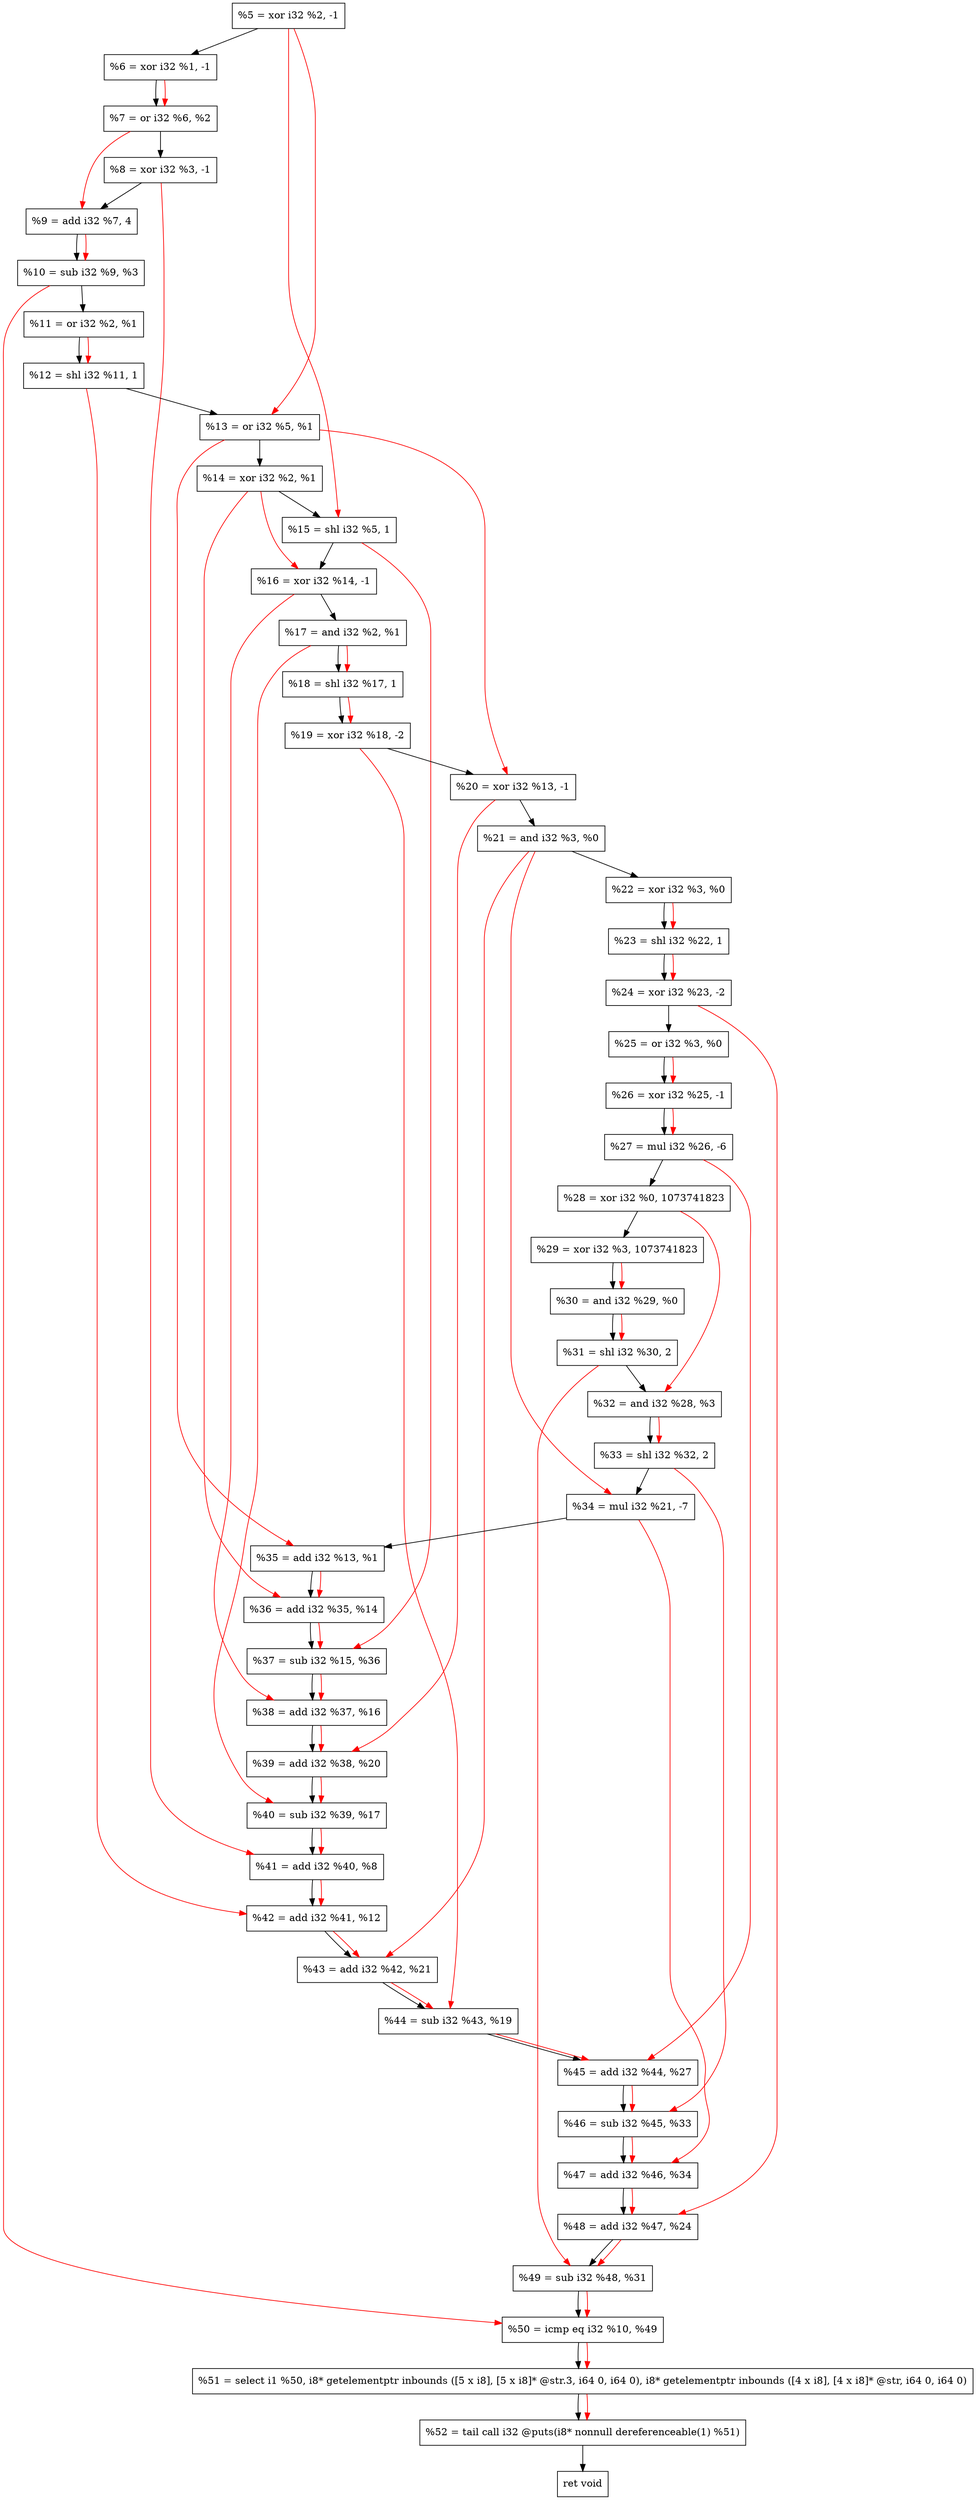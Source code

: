 digraph "DFG for'crackme' function" {
	Node0x16f3d40[shape=record, label="  %5 = xor i32 %2, -1"];
	Node0x16f3db0[shape=record, label="  %6 = xor i32 %1, -1"];
	Node0x16f3e20[shape=record, label="  %7 = or i32 %6, %2"];
	Node0x16f3e90[shape=record, label="  %8 = xor i32 %3, -1"];
	Node0x16f3f30[shape=record, label="  %9 = add i32 %7, 4"];
	Node0x16f3fa0[shape=record, label="  %10 = sub i32 %9, %3"];
	Node0x16f4010[shape=record, label="  %11 = or i32 %2, %1"];
	Node0x16f40b0[shape=record, label="  %12 = shl i32 %11, 1"];
	Node0x16f4120[shape=record, label="  %13 = or i32 %5, %1"];
	Node0x16f4190[shape=record, label="  %14 = xor i32 %2, %1"];
	Node0x16f4200[shape=record, label="  %15 = shl i32 %5, 1"];
	Node0x16f4270[shape=record, label="  %16 = xor i32 %14, -1"];
	Node0x16f42e0[shape=record, label="  %17 = and i32 %2, %1"];
	Node0x16f4350[shape=record, label="  %18 = shl i32 %17, 1"];
	Node0x16f43f0[shape=record, label="  %19 = xor i32 %18, -2"];
	Node0x16f4460[shape=record, label="  %20 = xor i32 %13, -1"];
	Node0x16f44d0[shape=record, label="  %21 = and i32 %3, %0"];
	Node0x16f4540[shape=record, label="  %22 = xor i32 %3, %0"];
	Node0x16f45b0[shape=record, label="  %23 = shl i32 %22, 1"];
	Node0x16f4620[shape=record, label="  %24 = xor i32 %23, -2"];
	Node0x16f4690[shape=record, label="  %25 = or i32 %3, %0"];
	Node0x16f4700[shape=record, label="  %26 = xor i32 %25, -1"];
	Node0x16f47a0[shape=record, label="  %27 = mul i32 %26, -6"];
	Node0x16f4840[shape=record, label="  %28 = xor i32 %0, 1073741823"];
	Node0x16f48b0[shape=record, label="  %29 = xor i32 %3, 1073741823"];
	Node0x16f4920[shape=record, label="  %30 = and i32 %29, %0"];
	Node0x16f49c0[shape=record, label="  %31 = shl i32 %30, 2"];
	Node0x16f4a30[shape=record, label="  %32 = and i32 %28, %3"];
	Node0x16f4cb0[shape=record, label="  %33 = shl i32 %32, 2"];
	Node0x16f4d50[shape=record, label="  %34 = mul i32 %21, -7"];
	Node0x16f4dc0[shape=record, label="  %35 = add i32 %13, %1"];
	Node0x16f4e30[shape=record, label="  %36 = add i32 %35, %14"];
	Node0x16f4ea0[shape=record, label="  %37 = sub i32 %15, %36"];
	Node0x16f4f10[shape=record, label="  %38 = add i32 %37, %16"];
	Node0x16f4f80[shape=record, label="  %39 = add i32 %38, %20"];
	Node0x16f4ff0[shape=record, label="  %40 = sub i32 %39, %17"];
	Node0x16f5060[shape=record, label="  %41 = add i32 %40, %8"];
	Node0x16f50d0[shape=record, label="  %42 = add i32 %41, %12"];
	Node0x16f5140[shape=record, label="  %43 = add i32 %42, %21"];
	Node0x16f51b0[shape=record, label="  %44 = sub i32 %43, %19"];
	Node0x16f5220[shape=record, label="  %45 = add i32 %44, %27"];
	Node0x16f5290[shape=record, label="  %46 = sub i32 %45, %33"];
	Node0x16f5300[shape=record, label="  %47 = add i32 %46, %34"];
	Node0x16f5370[shape=record, label="  %48 = add i32 %47, %24"];
	Node0x16f53e0[shape=record, label="  %49 = sub i32 %48, %31"];
	Node0x16f5450[shape=record, label="  %50 = icmp eq i32 %10, %49"];
	Node0x1694268[shape=record, label="  %51 = select i1 %50, i8* getelementptr inbounds ([5 x i8], [5 x i8]* @str.3, i64 0, i64 0), i8* getelementptr inbounds ([4 x i8], [4 x i8]* @str, i64 0, i64 0)"];
	Node0x16f58f0[shape=record, label="  %52 = tail call i32 @puts(i8* nonnull dereferenceable(1) %51)"];
	Node0x16f5940[shape=record, label="  ret void"];
	Node0x16f3d40 -> Node0x16f3db0;
	Node0x16f3db0 -> Node0x16f3e20;
	Node0x16f3e20 -> Node0x16f3e90;
	Node0x16f3e90 -> Node0x16f3f30;
	Node0x16f3f30 -> Node0x16f3fa0;
	Node0x16f3fa0 -> Node0x16f4010;
	Node0x16f4010 -> Node0x16f40b0;
	Node0x16f40b0 -> Node0x16f4120;
	Node0x16f4120 -> Node0x16f4190;
	Node0x16f4190 -> Node0x16f4200;
	Node0x16f4200 -> Node0x16f4270;
	Node0x16f4270 -> Node0x16f42e0;
	Node0x16f42e0 -> Node0x16f4350;
	Node0x16f4350 -> Node0x16f43f0;
	Node0x16f43f0 -> Node0x16f4460;
	Node0x16f4460 -> Node0x16f44d0;
	Node0x16f44d0 -> Node0x16f4540;
	Node0x16f4540 -> Node0x16f45b0;
	Node0x16f45b0 -> Node0x16f4620;
	Node0x16f4620 -> Node0x16f4690;
	Node0x16f4690 -> Node0x16f4700;
	Node0x16f4700 -> Node0x16f47a0;
	Node0x16f47a0 -> Node0x16f4840;
	Node0x16f4840 -> Node0x16f48b0;
	Node0x16f48b0 -> Node0x16f4920;
	Node0x16f4920 -> Node0x16f49c0;
	Node0x16f49c0 -> Node0x16f4a30;
	Node0x16f4a30 -> Node0x16f4cb0;
	Node0x16f4cb0 -> Node0x16f4d50;
	Node0x16f4d50 -> Node0x16f4dc0;
	Node0x16f4dc0 -> Node0x16f4e30;
	Node0x16f4e30 -> Node0x16f4ea0;
	Node0x16f4ea0 -> Node0x16f4f10;
	Node0x16f4f10 -> Node0x16f4f80;
	Node0x16f4f80 -> Node0x16f4ff0;
	Node0x16f4ff0 -> Node0x16f5060;
	Node0x16f5060 -> Node0x16f50d0;
	Node0x16f50d0 -> Node0x16f5140;
	Node0x16f5140 -> Node0x16f51b0;
	Node0x16f51b0 -> Node0x16f5220;
	Node0x16f5220 -> Node0x16f5290;
	Node0x16f5290 -> Node0x16f5300;
	Node0x16f5300 -> Node0x16f5370;
	Node0x16f5370 -> Node0x16f53e0;
	Node0x16f53e0 -> Node0x16f5450;
	Node0x16f5450 -> Node0x1694268;
	Node0x1694268 -> Node0x16f58f0;
	Node0x16f58f0 -> Node0x16f5940;
edge [color=red]
	Node0x16f3db0 -> Node0x16f3e20;
	Node0x16f3e20 -> Node0x16f3f30;
	Node0x16f3f30 -> Node0x16f3fa0;
	Node0x16f4010 -> Node0x16f40b0;
	Node0x16f3d40 -> Node0x16f4120;
	Node0x16f3d40 -> Node0x16f4200;
	Node0x16f4190 -> Node0x16f4270;
	Node0x16f42e0 -> Node0x16f4350;
	Node0x16f4350 -> Node0x16f43f0;
	Node0x16f4120 -> Node0x16f4460;
	Node0x16f4540 -> Node0x16f45b0;
	Node0x16f45b0 -> Node0x16f4620;
	Node0x16f4690 -> Node0x16f4700;
	Node0x16f4700 -> Node0x16f47a0;
	Node0x16f48b0 -> Node0x16f4920;
	Node0x16f4920 -> Node0x16f49c0;
	Node0x16f4840 -> Node0x16f4a30;
	Node0x16f4a30 -> Node0x16f4cb0;
	Node0x16f44d0 -> Node0x16f4d50;
	Node0x16f4120 -> Node0x16f4dc0;
	Node0x16f4dc0 -> Node0x16f4e30;
	Node0x16f4190 -> Node0x16f4e30;
	Node0x16f4200 -> Node0x16f4ea0;
	Node0x16f4e30 -> Node0x16f4ea0;
	Node0x16f4ea0 -> Node0x16f4f10;
	Node0x16f4270 -> Node0x16f4f10;
	Node0x16f4f10 -> Node0x16f4f80;
	Node0x16f4460 -> Node0x16f4f80;
	Node0x16f4f80 -> Node0x16f4ff0;
	Node0x16f42e0 -> Node0x16f4ff0;
	Node0x16f4ff0 -> Node0x16f5060;
	Node0x16f3e90 -> Node0x16f5060;
	Node0x16f5060 -> Node0x16f50d0;
	Node0x16f40b0 -> Node0x16f50d0;
	Node0x16f50d0 -> Node0x16f5140;
	Node0x16f44d0 -> Node0x16f5140;
	Node0x16f5140 -> Node0x16f51b0;
	Node0x16f43f0 -> Node0x16f51b0;
	Node0x16f51b0 -> Node0x16f5220;
	Node0x16f47a0 -> Node0x16f5220;
	Node0x16f5220 -> Node0x16f5290;
	Node0x16f4cb0 -> Node0x16f5290;
	Node0x16f5290 -> Node0x16f5300;
	Node0x16f4d50 -> Node0x16f5300;
	Node0x16f5300 -> Node0x16f5370;
	Node0x16f4620 -> Node0x16f5370;
	Node0x16f5370 -> Node0x16f53e0;
	Node0x16f49c0 -> Node0x16f53e0;
	Node0x16f3fa0 -> Node0x16f5450;
	Node0x16f53e0 -> Node0x16f5450;
	Node0x16f5450 -> Node0x1694268;
	Node0x1694268 -> Node0x16f58f0;
}
